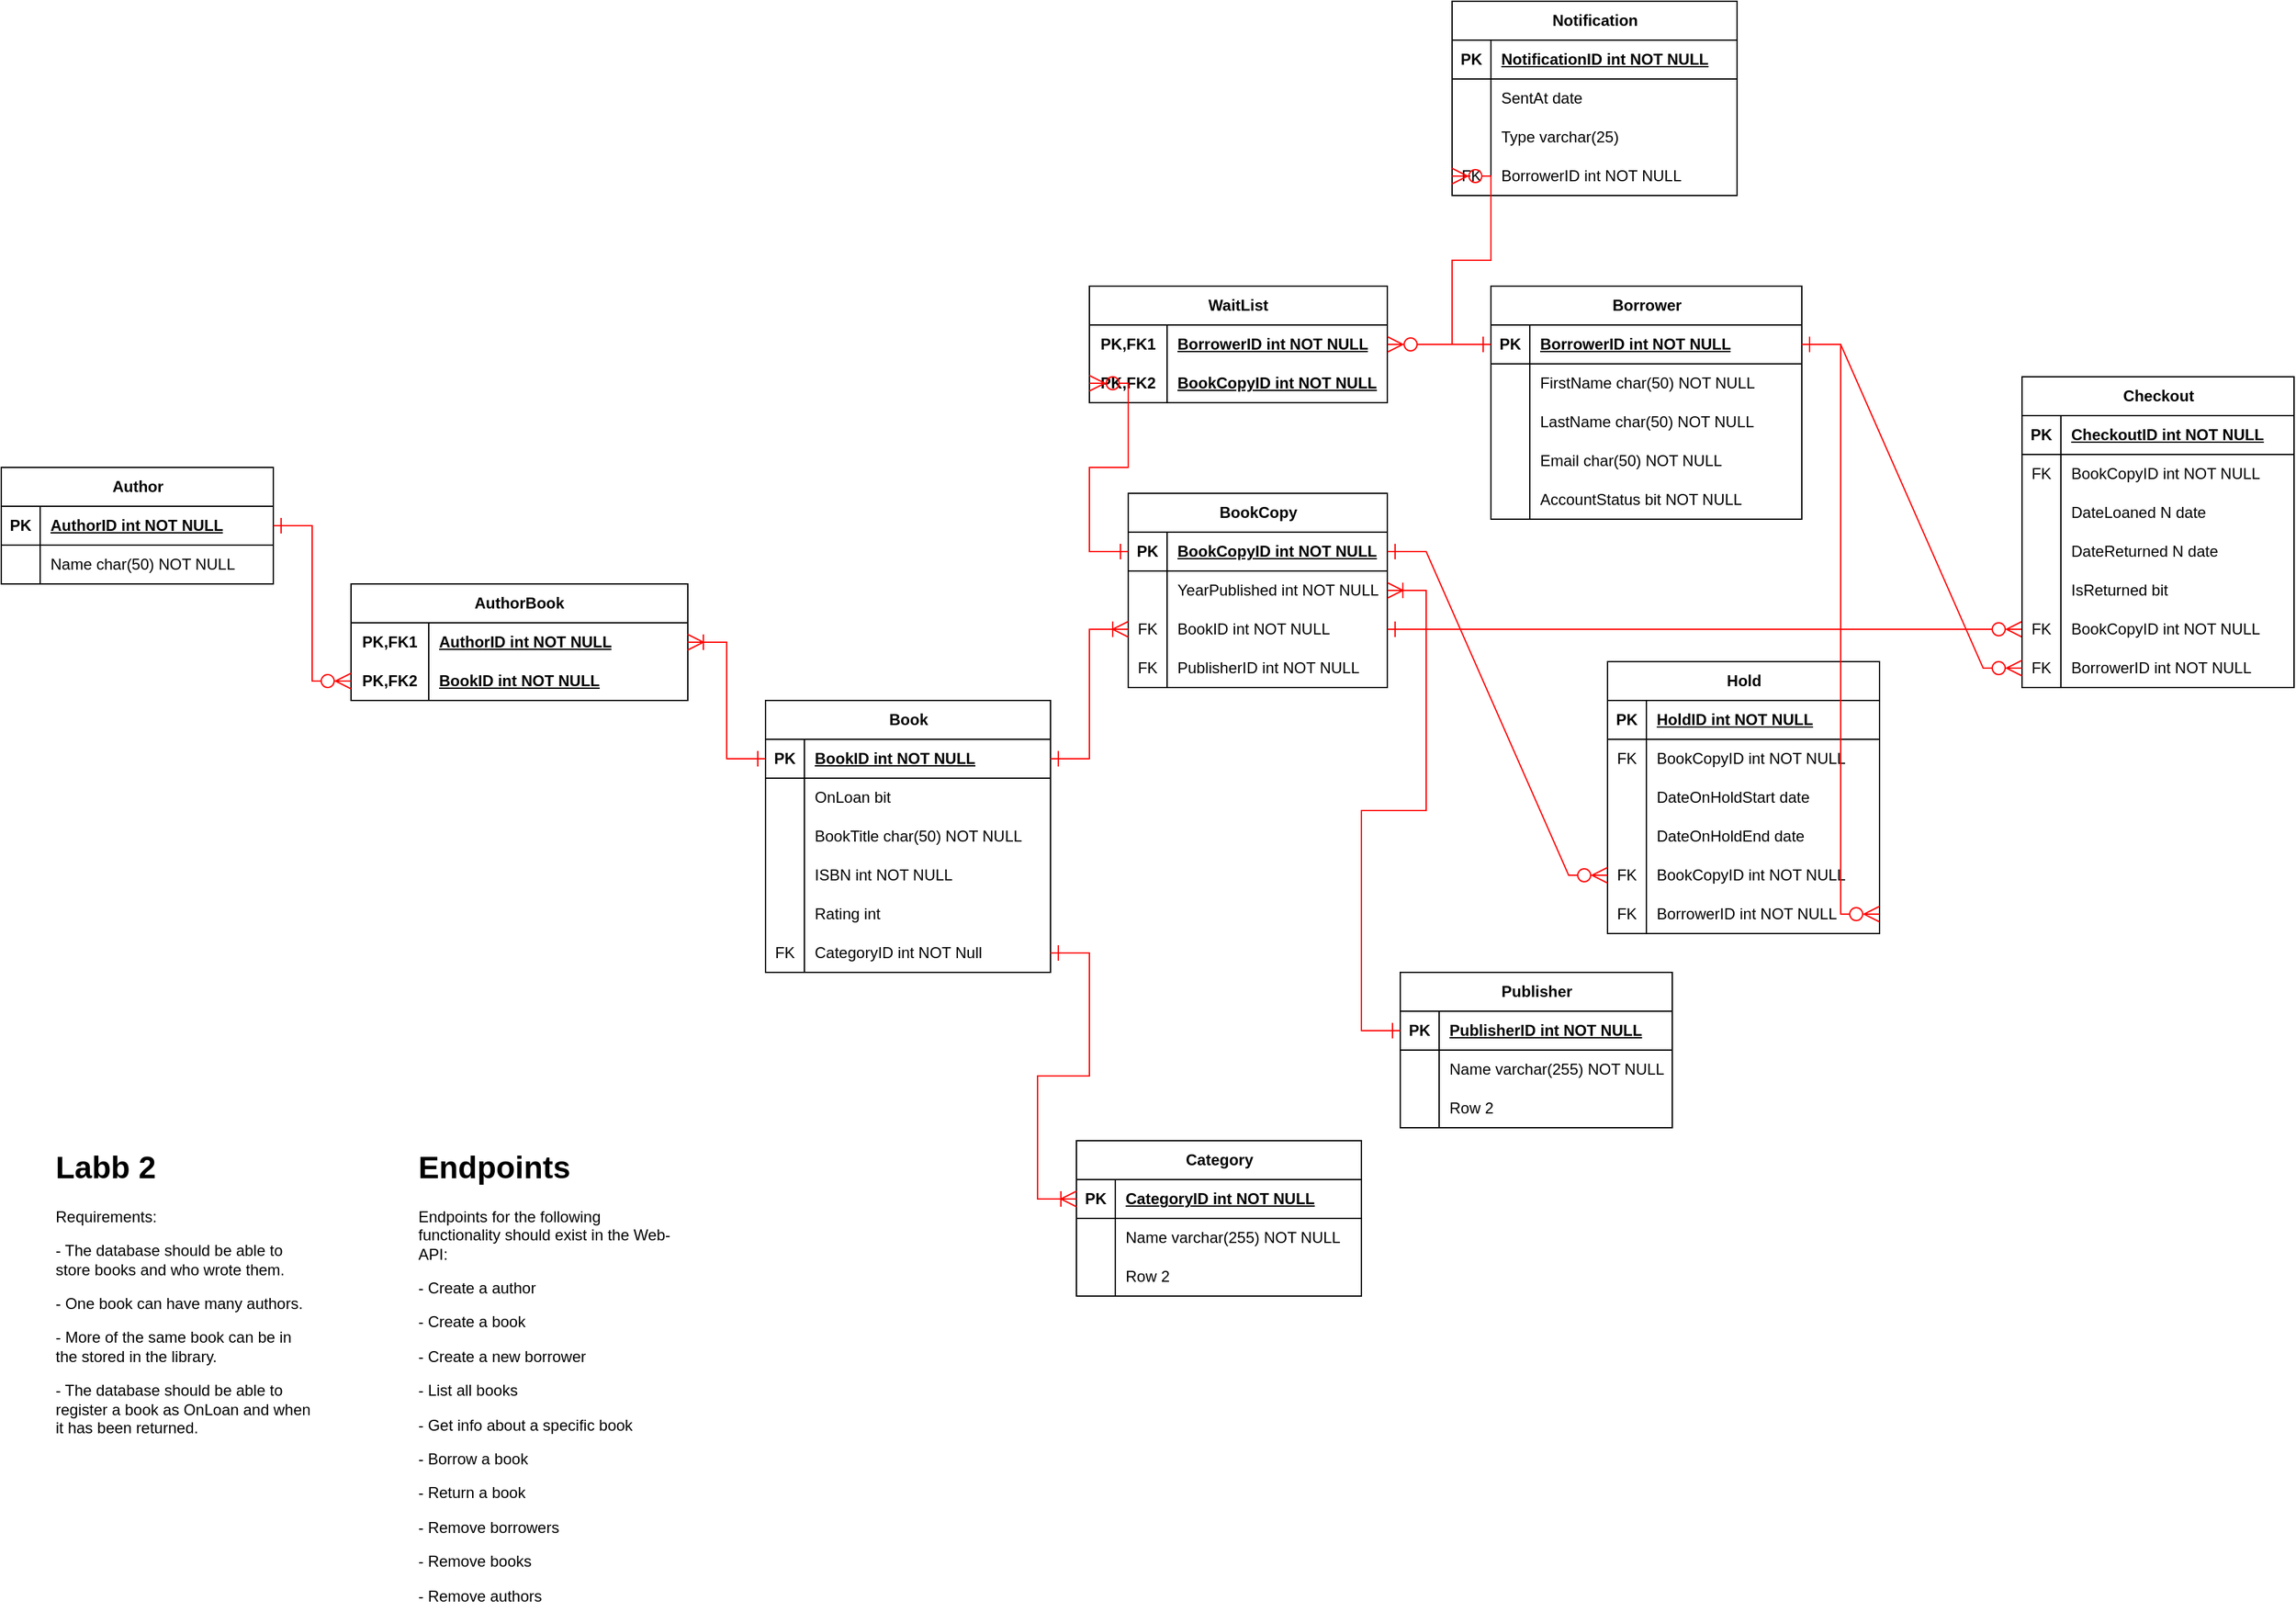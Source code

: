 <mxfile version="26.0.2">
  <diagram id="R2lEEEUBdFMjLlhIrx00" name="Page-1">
    <mxGraphModel dx="2959" dy="2716" grid="1" gridSize="10" guides="1" tooltips="1" connect="1" arrows="1" fold="1" page="1" pageScale="1" pageWidth="850" pageHeight="1100" math="0" shadow="0" extFonts="Permanent Marker^https://fonts.googleapis.com/css?family=Permanent+Marker">
      <root>
        <mxCell id="0" />
        <mxCell id="1" parent="0" />
        <mxCell id="a3VdDHbmyyAt1PwYeV_5-1" value="Author" style="shape=table;startSize=30;container=1;collapsible=1;childLayout=tableLayout;fixedRows=1;rowLines=0;fontStyle=1;align=center;resizeLast=1;html=1;" parent="1" vertex="1">
          <mxGeometry y="80" width="210" height="90" as="geometry" />
        </mxCell>
        <mxCell id="a3VdDHbmyyAt1PwYeV_5-2" value="" style="shape=tableRow;horizontal=0;startSize=0;swimlaneHead=0;swimlaneBody=0;fillColor=none;collapsible=0;dropTarget=0;points=[[0,0.5],[1,0.5]];portConstraint=eastwest;top=0;left=0;right=0;bottom=1;" parent="a3VdDHbmyyAt1PwYeV_5-1" vertex="1">
          <mxGeometry y="30" width="210" height="30" as="geometry" />
        </mxCell>
        <mxCell id="a3VdDHbmyyAt1PwYeV_5-3" value="PK" style="shape=partialRectangle;connectable=0;fillColor=none;top=0;left=0;bottom=0;right=0;fontStyle=1;overflow=hidden;whiteSpace=wrap;html=1;" parent="a3VdDHbmyyAt1PwYeV_5-2" vertex="1">
          <mxGeometry width="30" height="30" as="geometry">
            <mxRectangle width="30" height="30" as="alternateBounds" />
          </mxGeometry>
        </mxCell>
        <mxCell id="a3VdDHbmyyAt1PwYeV_5-4" value="AuthorID int NOT NULL" style="shape=partialRectangle;connectable=0;fillColor=none;top=0;left=0;bottom=0;right=0;align=left;spacingLeft=6;fontStyle=5;overflow=hidden;whiteSpace=wrap;html=1;" parent="a3VdDHbmyyAt1PwYeV_5-2" vertex="1">
          <mxGeometry x="30" width="180" height="30" as="geometry">
            <mxRectangle width="180" height="30" as="alternateBounds" />
          </mxGeometry>
        </mxCell>
        <mxCell id="a3VdDHbmyyAt1PwYeV_5-8" value="" style="shape=tableRow;horizontal=0;startSize=0;swimlaneHead=0;swimlaneBody=0;fillColor=none;collapsible=0;dropTarget=0;points=[[0,0.5],[1,0.5]];portConstraint=eastwest;top=0;left=0;right=0;bottom=0;" parent="a3VdDHbmyyAt1PwYeV_5-1" vertex="1">
          <mxGeometry y="60" width="210" height="30" as="geometry" />
        </mxCell>
        <mxCell id="a3VdDHbmyyAt1PwYeV_5-9" value="" style="shape=partialRectangle;connectable=0;fillColor=none;top=0;left=0;bottom=0;right=0;editable=1;overflow=hidden;whiteSpace=wrap;html=1;" parent="a3VdDHbmyyAt1PwYeV_5-8" vertex="1">
          <mxGeometry width="30" height="30" as="geometry">
            <mxRectangle width="30" height="30" as="alternateBounds" />
          </mxGeometry>
        </mxCell>
        <mxCell id="a3VdDHbmyyAt1PwYeV_5-10" value="Name char(50) NOT NULL" style="shape=partialRectangle;connectable=0;fillColor=none;top=0;left=0;bottom=0;right=0;align=left;spacingLeft=6;overflow=hidden;whiteSpace=wrap;html=1;" parent="a3VdDHbmyyAt1PwYeV_5-8" vertex="1">
          <mxGeometry x="30" width="180" height="30" as="geometry">
            <mxRectangle width="180" height="30" as="alternateBounds" />
          </mxGeometry>
        </mxCell>
        <mxCell id="a3VdDHbmyyAt1PwYeV_5-14" value="Book" style="shape=table;startSize=30;container=1;collapsible=1;childLayout=tableLayout;fixedRows=1;rowLines=0;fontStyle=1;align=center;resizeLast=1;html=1;" parent="1" vertex="1">
          <mxGeometry x="590" y="260" width="220" height="210" as="geometry" />
        </mxCell>
        <mxCell id="a3VdDHbmyyAt1PwYeV_5-15" value="" style="shape=tableRow;horizontal=0;startSize=0;swimlaneHead=0;swimlaneBody=0;fillColor=none;collapsible=0;dropTarget=0;points=[[0,0.5],[1,0.5]];portConstraint=eastwest;top=0;left=0;right=0;bottom=1;" parent="a3VdDHbmyyAt1PwYeV_5-14" vertex="1">
          <mxGeometry y="30" width="220" height="30" as="geometry" />
        </mxCell>
        <mxCell id="a3VdDHbmyyAt1PwYeV_5-16" value="PK" style="shape=partialRectangle;connectable=0;fillColor=none;top=0;left=0;bottom=0;right=0;fontStyle=1;overflow=hidden;whiteSpace=wrap;html=1;" parent="a3VdDHbmyyAt1PwYeV_5-15" vertex="1">
          <mxGeometry width="30" height="30" as="geometry">
            <mxRectangle width="30" height="30" as="alternateBounds" />
          </mxGeometry>
        </mxCell>
        <mxCell id="a3VdDHbmyyAt1PwYeV_5-17" value="BookID int NOT NULL" style="shape=partialRectangle;connectable=0;fillColor=none;top=0;left=0;bottom=0;right=0;align=left;spacingLeft=6;fontStyle=5;overflow=hidden;whiteSpace=wrap;html=1;" parent="a3VdDHbmyyAt1PwYeV_5-15" vertex="1">
          <mxGeometry x="30" width="190" height="30" as="geometry">
            <mxRectangle width="190" height="30" as="alternateBounds" />
          </mxGeometry>
        </mxCell>
        <mxCell id="bb9vj5sU0Ov09fdQi1Ce-7" value="" style="shape=tableRow;horizontal=0;startSize=0;swimlaneHead=0;swimlaneBody=0;fillColor=none;collapsible=0;dropTarget=0;points=[[0,0.5],[1,0.5]];portConstraint=eastwest;top=0;left=0;right=0;bottom=0;" vertex="1" parent="a3VdDHbmyyAt1PwYeV_5-14">
          <mxGeometry y="60" width="220" height="30" as="geometry" />
        </mxCell>
        <mxCell id="bb9vj5sU0Ov09fdQi1Ce-8" value="" style="shape=partialRectangle;connectable=0;fillColor=none;top=0;left=0;bottom=0;right=0;editable=1;overflow=hidden;whiteSpace=wrap;html=1;" vertex="1" parent="bb9vj5sU0Ov09fdQi1Ce-7">
          <mxGeometry width="30" height="30" as="geometry">
            <mxRectangle width="30" height="30" as="alternateBounds" />
          </mxGeometry>
        </mxCell>
        <mxCell id="bb9vj5sU0Ov09fdQi1Ce-9" value="OnLoan bit" style="shape=partialRectangle;connectable=0;fillColor=none;top=0;left=0;bottom=0;right=0;align=left;spacingLeft=6;overflow=hidden;whiteSpace=wrap;html=1;" vertex="1" parent="bb9vj5sU0Ov09fdQi1Ce-7">
          <mxGeometry x="30" width="190" height="30" as="geometry">
            <mxRectangle width="190" height="30" as="alternateBounds" />
          </mxGeometry>
        </mxCell>
        <mxCell id="a3VdDHbmyyAt1PwYeV_5-21" value="" style="shape=tableRow;horizontal=0;startSize=0;swimlaneHead=0;swimlaneBody=0;fillColor=none;collapsible=0;dropTarget=0;points=[[0,0.5],[1,0.5]];portConstraint=eastwest;top=0;left=0;right=0;bottom=0;" parent="a3VdDHbmyyAt1PwYeV_5-14" vertex="1">
          <mxGeometry y="90" width="220" height="30" as="geometry" />
        </mxCell>
        <mxCell id="a3VdDHbmyyAt1PwYeV_5-22" value="" style="shape=partialRectangle;connectable=0;fillColor=none;top=0;left=0;bottom=0;right=0;editable=1;overflow=hidden;whiteSpace=wrap;html=1;" parent="a3VdDHbmyyAt1PwYeV_5-21" vertex="1">
          <mxGeometry width="30" height="30" as="geometry">
            <mxRectangle width="30" height="30" as="alternateBounds" />
          </mxGeometry>
        </mxCell>
        <mxCell id="a3VdDHbmyyAt1PwYeV_5-23" value="BookTitle char(50) NOT NULL" style="shape=partialRectangle;connectable=0;fillColor=none;top=0;left=0;bottom=0;right=0;align=left;spacingLeft=6;overflow=hidden;whiteSpace=wrap;html=1;" parent="a3VdDHbmyyAt1PwYeV_5-21" vertex="1">
          <mxGeometry x="30" width="190" height="30" as="geometry">
            <mxRectangle width="190" height="30" as="alternateBounds" />
          </mxGeometry>
        </mxCell>
        <mxCell id="a3VdDHbmyyAt1PwYeV_5-24" value="" style="shape=tableRow;horizontal=0;startSize=0;swimlaneHead=0;swimlaneBody=0;fillColor=none;collapsible=0;dropTarget=0;points=[[0,0.5],[1,0.5]];portConstraint=eastwest;top=0;left=0;right=0;bottom=0;" parent="a3VdDHbmyyAt1PwYeV_5-14" vertex="1">
          <mxGeometry y="120" width="220" height="30" as="geometry" />
        </mxCell>
        <mxCell id="a3VdDHbmyyAt1PwYeV_5-25" value="" style="shape=partialRectangle;connectable=0;fillColor=none;top=0;left=0;bottom=0;right=0;editable=1;overflow=hidden;whiteSpace=wrap;html=1;" parent="a3VdDHbmyyAt1PwYeV_5-24" vertex="1">
          <mxGeometry width="30" height="30" as="geometry">
            <mxRectangle width="30" height="30" as="alternateBounds" />
          </mxGeometry>
        </mxCell>
        <mxCell id="a3VdDHbmyyAt1PwYeV_5-26" value="ISBN int NOT NULL" style="shape=partialRectangle;connectable=0;fillColor=none;top=0;left=0;bottom=0;right=0;align=left;spacingLeft=6;overflow=hidden;whiteSpace=wrap;html=1;" parent="a3VdDHbmyyAt1PwYeV_5-24" vertex="1">
          <mxGeometry x="30" width="190" height="30" as="geometry">
            <mxRectangle width="190" height="30" as="alternateBounds" />
          </mxGeometry>
        </mxCell>
        <mxCell id="a3VdDHbmyyAt1PwYeV_5-30" value="" style="shape=tableRow;horizontal=0;startSize=0;swimlaneHead=0;swimlaneBody=0;fillColor=none;collapsible=0;dropTarget=0;points=[[0,0.5],[1,0.5]];portConstraint=eastwest;top=0;left=0;right=0;bottom=0;" parent="a3VdDHbmyyAt1PwYeV_5-14" vertex="1">
          <mxGeometry y="150" width="220" height="30" as="geometry" />
        </mxCell>
        <mxCell id="a3VdDHbmyyAt1PwYeV_5-31" value="" style="shape=partialRectangle;connectable=0;fillColor=none;top=0;left=0;bottom=0;right=0;editable=1;overflow=hidden;whiteSpace=wrap;html=1;" parent="a3VdDHbmyyAt1PwYeV_5-30" vertex="1">
          <mxGeometry width="30" height="30" as="geometry">
            <mxRectangle width="30" height="30" as="alternateBounds" />
          </mxGeometry>
        </mxCell>
        <mxCell id="a3VdDHbmyyAt1PwYeV_5-32" value="Rating int&amp;nbsp;" style="shape=partialRectangle;connectable=0;fillColor=none;top=0;left=0;bottom=0;right=0;align=left;spacingLeft=6;overflow=hidden;whiteSpace=wrap;html=1;" parent="a3VdDHbmyyAt1PwYeV_5-30" vertex="1">
          <mxGeometry x="30" width="190" height="30" as="geometry">
            <mxRectangle width="190" height="30" as="alternateBounds" />
          </mxGeometry>
        </mxCell>
        <mxCell id="bb9vj5sU0Ov09fdQi1Ce-68" value="" style="shape=tableRow;horizontal=0;startSize=0;swimlaneHead=0;swimlaneBody=0;fillColor=none;collapsible=0;dropTarget=0;points=[[0,0.5],[1,0.5]];portConstraint=eastwest;top=0;left=0;right=0;bottom=0;" vertex="1" parent="a3VdDHbmyyAt1PwYeV_5-14">
          <mxGeometry y="180" width="220" height="30" as="geometry" />
        </mxCell>
        <mxCell id="bb9vj5sU0Ov09fdQi1Ce-69" value="&lt;span style=&quot;text-wrap-mode: nowrap;&quot;&gt;FK&lt;/span&gt;" style="shape=partialRectangle;connectable=0;fillColor=none;top=0;left=0;bottom=0;right=0;editable=1;overflow=hidden;whiteSpace=wrap;html=1;" vertex="1" parent="bb9vj5sU0Ov09fdQi1Ce-68">
          <mxGeometry width="30" height="30" as="geometry">
            <mxRectangle width="30" height="30" as="alternateBounds" />
          </mxGeometry>
        </mxCell>
        <mxCell id="bb9vj5sU0Ov09fdQi1Ce-70" value="CategoryID int NOT Null" style="shape=partialRectangle;connectable=0;fillColor=none;top=0;left=0;bottom=0;right=0;align=left;spacingLeft=6;overflow=hidden;whiteSpace=wrap;html=1;" vertex="1" parent="bb9vj5sU0Ov09fdQi1Ce-68">
          <mxGeometry x="30" width="190" height="30" as="geometry">
            <mxRectangle width="190" height="30" as="alternateBounds" />
          </mxGeometry>
        </mxCell>
        <mxCell id="a3VdDHbmyyAt1PwYeV_5-46" value="Borrower" style="shape=table;startSize=30;container=1;collapsible=1;childLayout=tableLayout;fixedRows=1;rowLines=0;fontStyle=1;align=center;resizeLast=1;html=1;" parent="1" vertex="1">
          <mxGeometry x="1150" y="-60" width="240" height="180" as="geometry" />
        </mxCell>
        <mxCell id="a3VdDHbmyyAt1PwYeV_5-47" value="" style="shape=tableRow;horizontal=0;startSize=0;swimlaneHead=0;swimlaneBody=0;fillColor=none;collapsible=0;dropTarget=0;points=[[0,0.5],[1,0.5]];portConstraint=eastwest;top=0;left=0;right=0;bottom=1;" parent="a3VdDHbmyyAt1PwYeV_5-46" vertex="1">
          <mxGeometry y="30" width="240" height="30" as="geometry" />
        </mxCell>
        <mxCell id="a3VdDHbmyyAt1PwYeV_5-48" value="PK" style="shape=partialRectangle;connectable=0;fillColor=none;top=0;left=0;bottom=0;right=0;fontStyle=1;overflow=hidden;whiteSpace=wrap;html=1;" parent="a3VdDHbmyyAt1PwYeV_5-47" vertex="1">
          <mxGeometry width="30" height="30" as="geometry">
            <mxRectangle width="30" height="30" as="alternateBounds" />
          </mxGeometry>
        </mxCell>
        <mxCell id="a3VdDHbmyyAt1PwYeV_5-49" value="BorrowerID int NOT NULL" style="shape=partialRectangle;connectable=0;fillColor=none;top=0;left=0;bottom=0;right=0;align=left;spacingLeft=6;fontStyle=5;overflow=hidden;whiteSpace=wrap;html=1;" parent="a3VdDHbmyyAt1PwYeV_5-47" vertex="1">
          <mxGeometry x="30" width="210" height="30" as="geometry">
            <mxRectangle width="210" height="30" as="alternateBounds" />
          </mxGeometry>
        </mxCell>
        <mxCell id="bb9vj5sU0Ov09fdQi1Ce-138" value="" style="shape=tableRow;horizontal=0;startSize=0;swimlaneHead=0;swimlaneBody=0;fillColor=none;collapsible=0;dropTarget=0;points=[[0,0.5],[1,0.5]];portConstraint=eastwest;top=0;left=0;right=0;bottom=0;" vertex="1" parent="a3VdDHbmyyAt1PwYeV_5-46">
          <mxGeometry y="60" width="240" height="30" as="geometry" />
        </mxCell>
        <mxCell id="bb9vj5sU0Ov09fdQi1Ce-139" value="" style="shape=partialRectangle;connectable=0;fillColor=none;top=0;left=0;bottom=0;right=0;editable=1;overflow=hidden;whiteSpace=wrap;html=1;" vertex="1" parent="bb9vj5sU0Ov09fdQi1Ce-138">
          <mxGeometry width="30" height="30" as="geometry">
            <mxRectangle width="30" height="30" as="alternateBounds" />
          </mxGeometry>
        </mxCell>
        <mxCell id="bb9vj5sU0Ov09fdQi1Ce-140" value="FirstName char(50) NOT NULL" style="shape=partialRectangle;connectable=0;fillColor=none;top=0;left=0;bottom=0;right=0;align=left;spacingLeft=6;overflow=hidden;whiteSpace=wrap;html=1;" vertex="1" parent="bb9vj5sU0Ov09fdQi1Ce-138">
          <mxGeometry x="30" width="210" height="30" as="geometry">
            <mxRectangle width="210" height="30" as="alternateBounds" />
          </mxGeometry>
        </mxCell>
        <mxCell id="a3VdDHbmyyAt1PwYeV_5-53" value="" style="shape=tableRow;horizontal=0;startSize=0;swimlaneHead=0;swimlaneBody=0;fillColor=none;collapsible=0;dropTarget=0;points=[[0,0.5],[1,0.5]];portConstraint=eastwest;top=0;left=0;right=0;bottom=0;" parent="a3VdDHbmyyAt1PwYeV_5-46" vertex="1">
          <mxGeometry y="90" width="240" height="30" as="geometry" />
        </mxCell>
        <mxCell id="a3VdDHbmyyAt1PwYeV_5-54" value="" style="shape=partialRectangle;connectable=0;fillColor=none;top=0;left=0;bottom=0;right=0;editable=1;overflow=hidden;whiteSpace=wrap;html=1;" parent="a3VdDHbmyyAt1PwYeV_5-53" vertex="1">
          <mxGeometry width="30" height="30" as="geometry">
            <mxRectangle width="30" height="30" as="alternateBounds" />
          </mxGeometry>
        </mxCell>
        <mxCell id="a3VdDHbmyyAt1PwYeV_5-55" value="LastName char(50) NOT NULL" style="shape=partialRectangle;connectable=0;fillColor=none;top=0;left=0;bottom=0;right=0;align=left;spacingLeft=6;overflow=hidden;whiteSpace=wrap;html=1;" parent="a3VdDHbmyyAt1PwYeV_5-53" vertex="1">
          <mxGeometry x="30" width="210" height="30" as="geometry">
            <mxRectangle width="210" height="30" as="alternateBounds" />
          </mxGeometry>
        </mxCell>
        <mxCell id="bb9vj5sU0Ov09fdQi1Ce-116" value="" style="shape=tableRow;horizontal=0;startSize=0;swimlaneHead=0;swimlaneBody=0;fillColor=none;collapsible=0;dropTarget=0;points=[[0,0.5],[1,0.5]];portConstraint=eastwest;top=0;left=0;right=0;bottom=0;" vertex="1" parent="a3VdDHbmyyAt1PwYeV_5-46">
          <mxGeometry y="120" width="240" height="30" as="geometry" />
        </mxCell>
        <mxCell id="bb9vj5sU0Ov09fdQi1Ce-117" value="" style="shape=partialRectangle;connectable=0;fillColor=none;top=0;left=0;bottom=0;right=0;editable=1;overflow=hidden;whiteSpace=wrap;html=1;" vertex="1" parent="bb9vj5sU0Ov09fdQi1Ce-116">
          <mxGeometry width="30" height="30" as="geometry">
            <mxRectangle width="30" height="30" as="alternateBounds" />
          </mxGeometry>
        </mxCell>
        <mxCell id="bb9vj5sU0Ov09fdQi1Ce-118" value="Email char(50) NOT NULL" style="shape=partialRectangle;connectable=0;fillColor=none;top=0;left=0;bottom=0;right=0;align=left;spacingLeft=6;overflow=hidden;whiteSpace=wrap;html=1;" vertex="1" parent="bb9vj5sU0Ov09fdQi1Ce-116">
          <mxGeometry x="30" width="210" height="30" as="geometry">
            <mxRectangle width="210" height="30" as="alternateBounds" />
          </mxGeometry>
        </mxCell>
        <mxCell id="bb9vj5sU0Ov09fdQi1Ce-119" value="" style="shape=tableRow;horizontal=0;startSize=0;swimlaneHead=0;swimlaneBody=0;fillColor=none;collapsible=0;dropTarget=0;points=[[0,0.5],[1,0.5]];portConstraint=eastwest;top=0;left=0;right=0;bottom=0;" vertex="1" parent="a3VdDHbmyyAt1PwYeV_5-46">
          <mxGeometry y="150" width="240" height="30" as="geometry" />
        </mxCell>
        <mxCell id="bb9vj5sU0Ov09fdQi1Ce-120" value="" style="shape=partialRectangle;connectable=0;fillColor=none;top=0;left=0;bottom=0;right=0;editable=1;overflow=hidden;whiteSpace=wrap;html=1;" vertex="1" parent="bb9vj5sU0Ov09fdQi1Ce-119">
          <mxGeometry width="30" height="30" as="geometry">
            <mxRectangle width="30" height="30" as="alternateBounds" />
          </mxGeometry>
        </mxCell>
        <mxCell id="bb9vj5sU0Ov09fdQi1Ce-121" value="AccountStatus bit NOT NULL" style="shape=partialRectangle;connectable=0;fillColor=none;top=0;left=0;bottom=0;right=0;align=left;spacingLeft=6;overflow=hidden;whiteSpace=wrap;html=1;" vertex="1" parent="bb9vj5sU0Ov09fdQi1Ce-119">
          <mxGeometry x="30" width="210" height="30" as="geometry">
            <mxRectangle width="210" height="30" as="alternateBounds" />
          </mxGeometry>
        </mxCell>
        <mxCell id="a3VdDHbmyyAt1PwYeV_5-62" value="&lt;h1 style=&quot;margin-top: 0px;&quot;&gt;Labb 2&lt;/h1&gt;&lt;p&gt;Requirements:&lt;/p&gt;&lt;p&gt;- The database should be able to store books and who wrote them.&lt;/p&gt;&lt;p&gt;- One book can have many authors.&lt;/p&gt;&lt;p&gt;- More of the same book can be in the stored in the library.&lt;/p&gt;&lt;p&gt;- The database should be able to register a book as OnLoan and when it has been returned.&lt;/p&gt;" style="text;html=1;whiteSpace=wrap;overflow=hidden;rounded=0;" parent="1" vertex="1">
          <mxGeometry x="40" y="600" width="200" height="250" as="geometry" />
        </mxCell>
        <mxCell id="a3VdDHbmyyAt1PwYeV_5-63" value="&lt;h1 style=&quot;margin-top: 0px;&quot;&gt;Endpoints&lt;/h1&gt;&lt;p&gt;Endpoints for the following functionality should exist in the Web-API:&lt;/p&gt;&lt;p&gt;- Create a author&lt;/p&gt;&lt;p&gt;- Create a book&lt;/p&gt;&lt;p&gt;- Create a new borrower&lt;/p&gt;&lt;p&gt;- List all books&lt;/p&gt;&lt;p&gt;- Get info about a specific book&lt;/p&gt;&lt;p&gt;- Borrow a book&lt;/p&gt;&lt;p&gt;- Return a book&lt;/p&gt;&lt;p&gt;- Remove borrowers&lt;/p&gt;&lt;p&gt;- Remove books&lt;/p&gt;&lt;p&gt;- Remove authors&lt;/p&gt;" style="text;html=1;whiteSpace=wrap;overflow=hidden;rounded=0;" parent="1" vertex="1">
          <mxGeometry x="320" y="600" width="200" height="360" as="geometry" />
        </mxCell>
        <mxCell id="bb9vj5sU0Ov09fdQi1Ce-27" value="AuthorBook" style="shape=table;startSize=30;container=1;collapsible=1;childLayout=tableLayout;fixedRows=1;rowLines=0;fontStyle=1;align=center;resizeLast=1;html=1;whiteSpace=wrap;" vertex="1" parent="1">
          <mxGeometry x="270" y="170" width="260" height="90" as="geometry" />
        </mxCell>
        <mxCell id="bb9vj5sU0Ov09fdQi1Ce-28" value="" style="shape=tableRow;horizontal=0;startSize=0;swimlaneHead=0;swimlaneBody=0;fillColor=none;collapsible=0;dropTarget=0;points=[[0,0.5],[1,0.5]];portConstraint=eastwest;top=0;left=0;right=0;bottom=0;html=1;" vertex="1" parent="bb9vj5sU0Ov09fdQi1Ce-27">
          <mxGeometry y="30" width="260" height="30" as="geometry" />
        </mxCell>
        <mxCell id="bb9vj5sU0Ov09fdQi1Ce-29" value="PK,FK1" style="shape=partialRectangle;connectable=0;fillColor=none;top=0;left=0;bottom=0;right=0;fontStyle=1;overflow=hidden;html=1;whiteSpace=wrap;" vertex="1" parent="bb9vj5sU0Ov09fdQi1Ce-28">
          <mxGeometry width="60" height="30" as="geometry">
            <mxRectangle width="60" height="30" as="alternateBounds" />
          </mxGeometry>
        </mxCell>
        <mxCell id="bb9vj5sU0Ov09fdQi1Ce-30" value="AuthorID int NOT NULL" style="shape=partialRectangle;connectable=0;fillColor=none;top=0;left=0;bottom=0;right=0;align=left;spacingLeft=6;fontStyle=5;overflow=hidden;html=1;whiteSpace=wrap;" vertex="1" parent="bb9vj5sU0Ov09fdQi1Ce-28">
          <mxGeometry x="60" width="200" height="30" as="geometry">
            <mxRectangle width="200" height="30" as="alternateBounds" />
          </mxGeometry>
        </mxCell>
        <mxCell id="bb9vj5sU0Ov09fdQi1Ce-31" value="" style="shape=tableRow;horizontal=0;startSize=0;swimlaneHead=0;swimlaneBody=0;fillColor=none;collapsible=0;dropTarget=0;points=[[0,0.5],[1,0.5]];portConstraint=eastwest;top=0;left=0;right=0;bottom=1;html=1;" vertex="1" parent="bb9vj5sU0Ov09fdQi1Ce-27">
          <mxGeometry y="60" width="260" height="30" as="geometry" />
        </mxCell>
        <mxCell id="bb9vj5sU0Ov09fdQi1Ce-32" value="PK,FK2" style="shape=partialRectangle;connectable=0;fillColor=none;top=0;left=0;bottom=0;right=0;fontStyle=1;overflow=hidden;html=1;whiteSpace=wrap;" vertex="1" parent="bb9vj5sU0Ov09fdQi1Ce-31">
          <mxGeometry width="60" height="30" as="geometry">
            <mxRectangle width="60" height="30" as="alternateBounds" />
          </mxGeometry>
        </mxCell>
        <mxCell id="bb9vj5sU0Ov09fdQi1Ce-33" value="BookID int NOT NULL" style="shape=partialRectangle;connectable=0;fillColor=none;top=0;left=0;bottom=0;right=0;align=left;spacingLeft=6;fontStyle=5;overflow=hidden;html=1;whiteSpace=wrap;" vertex="1" parent="bb9vj5sU0Ov09fdQi1Ce-31">
          <mxGeometry x="60" width="200" height="30" as="geometry">
            <mxRectangle width="200" height="30" as="alternateBounds" />
          </mxGeometry>
        </mxCell>
        <mxCell id="bb9vj5sU0Ov09fdQi1Ce-40" value="" style="edgeStyle=entityRelationEdgeStyle;fontSize=12;html=1;endArrow=ERoneToMany;rounded=0;entryX=1;entryY=0.5;entryDx=0;entryDy=0;exitX=0;exitY=0.5;exitDx=0;exitDy=0;startArrow=ERone;startFill=0;endSize=10;startSize=10;strokeColor=light-dark(#ff0000, #ededed);" edge="1" parent="1" source="a3VdDHbmyyAt1PwYeV_5-15" target="bb9vj5sU0Ov09fdQi1Ce-28">
          <mxGeometry width="100" height="100" relative="1" as="geometry">
            <mxPoint x="740" y="240" as="sourcePoint" />
            <mxPoint x="680" y="60" as="targetPoint" />
          </mxGeometry>
        </mxCell>
        <mxCell id="bb9vj5sU0Ov09fdQi1Ce-53" value="" style="edgeStyle=entityRelationEdgeStyle;fontSize=12;html=1;endArrow=ERone;rounded=0;entryX=1;entryY=0.5;entryDx=0;entryDy=0;exitX=0;exitY=0.5;exitDx=0;exitDy=0;startArrow=ERzeroToMany;startFill=0;endFill=0;endSize=10;startSize=10;strokeColor=light-dark(#ff0000, #ededed);" edge="1" parent="1" source="bb9vj5sU0Ov09fdQi1Ce-31" target="a3VdDHbmyyAt1PwYeV_5-2">
          <mxGeometry width="100" height="100" relative="1" as="geometry">
            <mxPoint x="280" y="210" as="sourcePoint" />
            <mxPoint x="220" as="targetPoint" />
          </mxGeometry>
        </mxCell>
        <mxCell id="bb9vj5sU0Ov09fdQi1Ce-54" value="Category" style="shape=table;startSize=30;container=1;collapsible=1;childLayout=tableLayout;fixedRows=1;rowLines=0;fontStyle=1;align=center;resizeLast=1;html=1;" vertex="1" parent="1">
          <mxGeometry x="830" y="600" width="220" height="120" as="geometry" />
        </mxCell>
        <mxCell id="bb9vj5sU0Ov09fdQi1Ce-55" value="" style="shape=tableRow;horizontal=0;startSize=0;swimlaneHead=0;swimlaneBody=0;fillColor=none;collapsible=0;dropTarget=0;points=[[0,0.5],[1,0.5]];portConstraint=eastwest;top=0;left=0;right=0;bottom=1;" vertex="1" parent="bb9vj5sU0Ov09fdQi1Ce-54">
          <mxGeometry y="30" width="220" height="30" as="geometry" />
        </mxCell>
        <mxCell id="bb9vj5sU0Ov09fdQi1Ce-56" value="PK" style="shape=partialRectangle;connectable=0;fillColor=none;top=0;left=0;bottom=0;right=0;fontStyle=1;overflow=hidden;whiteSpace=wrap;html=1;" vertex="1" parent="bb9vj5sU0Ov09fdQi1Ce-55">
          <mxGeometry width="30" height="30" as="geometry">
            <mxRectangle width="30" height="30" as="alternateBounds" />
          </mxGeometry>
        </mxCell>
        <mxCell id="bb9vj5sU0Ov09fdQi1Ce-57" value="CategoryID int NOT NULL" style="shape=partialRectangle;connectable=0;fillColor=none;top=0;left=0;bottom=0;right=0;align=left;spacingLeft=6;fontStyle=5;overflow=hidden;whiteSpace=wrap;html=1;" vertex="1" parent="bb9vj5sU0Ov09fdQi1Ce-55">
          <mxGeometry x="30" width="190" height="30" as="geometry">
            <mxRectangle width="190" height="30" as="alternateBounds" />
          </mxGeometry>
        </mxCell>
        <mxCell id="bb9vj5sU0Ov09fdQi1Ce-58" value="" style="shape=tableRow;horizontal=0;startSize=0;swimlaneHead=0;swimlaneBody=0;fillColor=none;collapsible=0;dropTarget=0;points=[[0,0.5],[1,0.5]];portConstraint=eastwest;top=0;left=0;right=0;bottom=0;" vertex="1" parent="bb9vj5sU0Ov09fdQi1Ce-54">
          <mxGeometry y="60" width="220" height="30" as="geometry" />
        </mxCell>
        <mxCell id="bb9vj5sU0Ov09fdQi1Ce-59" value="" style="shape=partialRectangle;connectable=0;fillColor=none;top=0;left=0;bottom=0;right=0;editable=1;overflow=hidden;whiteSpace=wrap;html=1;" vertex="1" parent="bb9vj5sU0Ov09fdQi1Ce-58">
          <mxGeometry width="30" height="30" as="geometry">
            <mxRectangle width="30" height="30" as="alternateBounds" />
          </mxGeometry>
        </mxCell>
        <mxCell id="bb9vj5sU0Ov09fdQi1Ce-60" value="Name varchar(255) NOT NULL" style="shape=partialRectangle;connectable=0;fillColor=none;top=0;left=0;bottom=0;right=0;align=left;spacingLeft=6;overflow=hidden;whiteSpace=wrap;html=1;" vertex="1" parent="bb9vj5sU0Ov09fdQi1Ce-58">
          <mxGeometry x="30" width="190" height="30" as="geometry">
            <mxRectangle width="190" height="30" as="alternateBounds" />
          </mxGeometry>
        </mxCell>
        <mxCell id="bb9vj5sU0Ov09fdQi1Ce-61" value="" style="shape=tableRow;horizontal=0;startSize=0;swimlaneHead=0;swimlaneBody=0;fillColor=none;collapsible=0;dropTarget=0;points=[[0,0.5],[1,0.5]];portConstraint=eastwest;top=0;left=0;right=0;bottom=0;" vertex="1" parent="bb9vj5sU0Ov09fdQi1Ce-54">
          <mxGeometry y="90" width="220" height="30" as="geometry" />
        </mxCell>
        <mxCell id="bb9vj5sU0Ov09fdQi1Ce-62" value="" style="shape=partialRectangle;connectable=0;fillColor=none;top=0;left=0;bottom=0;right=0;editable=1;overflow=hidden;whiteSpace=wrap;html=1;" vertex="1" parent="bb9vj5sU0Ov09fdQi1Ce-61">
          <mxGeometry width="30" height="30" as="geometry">
            <mxRectangle width="30" height="30" as="alternateBounds" />
          </mxGeometry>
        </mxCell>
        <mxCell id="bb9vj5sU0Ov09fdQi1Ce-63" value="Row 2" style="shape=partialRectangle;connectable=0;fillColor=none;top=0;left=0;bottom=0;right=0;align=left;spacingLeft=6;overflow=hidden;whiteSpace=wrap;html=1;" vertex="1" parent="bb9vj5sU0Ov09fdQi1Ce-61">
          <mxGeometry x="30" width="190" height="30" as="geometry">
            <mxRectangle width="190" height="30" as="alternateBounds" />
          </mxGeometry>
        </mxCell>
        <mxCell id="bb9vj5sU0Ov09fdQi1Ce-67" value="" style="edgeStyle=entityRelationEdgeStyle;fontSize=12;html=1;endArrow=ERone;rounded=0;exitX=0;exitY=0.5;exitDx=0;exitDy=0;startArrow=ERoneToMany;startFill=0;endFill=0;entryX=1;entryY=0.5;entryDx=0;entryDy=0;endSize=10;startSize=10;strokeColor=light-dark(#ff0000, #ededed);" edge="1" parent="1" source="bb9vj5sU0Ov09fdQi1Ce-55" target="bb9vj5sU0Ov09fdQi1Ce-68">
          <mxGeometry width="100" height="100" relative="1" as="geometry">
            <mxPoint x="900" y="200" as="sourcePoint" />
            <mxPoint x="810" y="220" as="targetPoint" />
          </mxGeometry>
        </mxCell>
        <mxCell id="bb9vj5sU0Ov09fdQi1Ce-84" value="BookCopy" style="shape=table;startSize=30;container=1;collapsible=1;childLayout=tableLayout;fixedRows=1;rowLines=0;fontStyle=1;align=center;resizeLast=1;html=1;" vertex="1" parent="1">
          <mxGeometry x="870" y="100" width="200" height="150" as="geometry" />
        </mxCell>
        <mxCell id="bb9vj5sU0Ov09fdQi1Ce-85" value="" style="shape=tableRow;horizontal=0;startSize=0;swimlaneHead=0;swimlaneBody=0;fillColor=none;collapsible=0;dropTarget=0;points=[[0,0.5],[1,0.5]];portConstraint=eastwest;top=0;left=0;right=0;bottom=1;" vertex="1" parent="bb9vj5sU0Ov09fdQi1Ce-84">
          <mxGeometry y="30" width="200" height="30" as="geometry" />
        </mxCell>
        <mxCell id="bb9vj5sU0Ov09fdQi1Ce-86" value="PK" style="shape=partialRectangle;connectable=0;fillColor=none;top=0;left=0;bottom=0;right=0;fontStyle=1;overflow=hidden;whiteSpace=wrap;html=1;" vertex="1" parent="bb9vj5sU0Ov09fdQi1Ce-85">
          <mxGeometry width="30" height="30" as="geometry">
            <mxRectangle width="30" height="30" as="alternateBounds" />
          </mxGeometry>
        </mxCell>
        <mxCell id="bb9vj5sU0Ov09fdQi1Ce-87" value="BookCopyID int NOT NULL" style="shape=partialRectangle;connectable=0;fillColor=none;top=0;left=0;bottom=0;right=0;align=left;spacingLeft=6;fontStyle=5;overflow=hidden;whiteSpace=wrap;html=1;" vertex="1" parent="bb9vj5sU0Ov09fdQi1Ce-85">
          <mxGeometry x="30" width="170" height="30" as="geometry">
            <mxRectangle width="170" height="30" as="alternateBounds" />
          </mxGeometry>
        </mxCell>
        <mxCell id="bb9vj5sU0Ov09fdQi1Ce-88" value="" style="shape=tableRow;horizontal=0;startSize=0;swimlaneHead=0;swimlaneBody=0;fillColor=none;collapsible=0;dropTarget=0;points=[[0,0.5],[1,0.5]];portConstraint=eastwest;top=0;left=0;right=0;bottom=0;" vertex="1" parent="bb9vj5sU0Ov09fdQi1Ce-84">
          <mxGeometry y="60" width="200" height="30" as="geometry" />
        </mxCell>
        <mxCell id="bb9vj5sU0Ov09fdQi1Ce-89" value="" style="shape=partialRectangle;connectable=0;fillColor=none;top=0;left=0;bottom=0;right=0;editable=1;overflow=hidden;whiteSpace=wrap;html=1;" vertex="1" parent="bb9vj5sU0Ov09fdQi1Ce-88">
          <mxGeometry width="30" height="30" as="geometry">
            <mxRectangle width="30" height="30" as="alternateBounds" />
          </mxGeometry>
        </mxCell>
        <mxCell id="bb9vj5sU0Ov09fdQi1Ce-90" value="YearPublished int NOT NULL" style="shape=partialRectangle;connectable=0;fillColor=none;top=0;left=0;bottom=0;right=0;align=left;spacingLeft=6;overflow=hidden;whiteSpace=wrap;html=1;" vertex="1" parent="bb9vj5sU0Ov09fdQi1Ce-88">
          <mxGeometry x="30" width="170" height="30" as="geometry">
            <mxRectangle width="170" height="30" as="alternateBounds" />
          </mxGeometry>
        </mxCell>
        <mxCell id="bb9vj5sU0Ov09fdQi1Ce-91" value="" style="shape=tableRow;horizontal=0;startSize=0;swimlaneHead=0;swimlaneBody=0;fillColor=none;collapsible=0;dropTarget=0;points=[[0,0.5],[1,0.5]];portConstraint=eastwest;top=0;left=0;right=0;bottom=0;" vertex="1" parent="bb9vj5sU0Ov09fdQi1Ce-84">
          <mxGeometry y="90" width="200" height="30" as="geometry" />
        </mxCell>
        <mxCell id="bb9vj5sU0Ov09fdQi1Ce-92" value="&lt;span style=&quot;text-wrap-mode: nowrap;&quot;&gt;FK&lt;/span&gt;" style="shape=partialRectangle;connectable=0;fillColor=none;top=0;left=0;bottom=0;right=0;editable=1;overflow=hidden;whiteSpace=wrap;html=1;" vertex="1" parent="bb9vj5sU0Ov09fdQi1Ce-91">
          <mxGeometry width="30" height="30" as="geometry">
            <mxRectangle width="30" height="30" as="alternateBounds" />
          </mxGeometry>
        </mxCell>
        <mxCell id="bb9vj5sU0Ov09fdQi1Ce-93" value="BookID int NOT NULL" style="shape=partialRectangle;connectable=0;fillColor=none;top=0;left=0;bottom=0;right=0;align=left;spacingLeft=6;overflow=hidden;whiteSpace=wrap;html=1;" vertex="1" parent="bb9vj5sU0Ov09fdQi1Ce-91">
          <mxGeometry x="30" width="170" height="30" as="geometry">
            <mxRectangle width="170" height="30" as="alternateBounds" />
          </mxGeometry>
        </mxCell>
        <mxCell id="bb9vj5sU0Ov09fdQi1Ce-94" value="" style="shape=tableRow;horizontal=0;startSize=0;swimlaneHead=0;swimlaneBody=0;fillColor=none;collapsible=0;dropTarget=0;points=[[0,0.5],[1,0.5]];portConstraint=eastwest;top=0;left=0;right=0;bottom=0;" vertex="1" parent="bb9vj5sU0Ov09fdQi1Ce-84">
          <mxGeometry y="120" width="200" height="30" as="geometry" />
        </mxCell>
        <mxCell id="bb9vj5sU0Ov09fdQi1Ce-95" value="&lt;span style=&quot;text-wrap-mode: nowrap;&quot;&gt;FK&lt;/span&gt;" style="shape=partialRectangle;connectable=0;fillColor=none;top=0;left=0;bottom=0;right=0;editable=1;overflow=hidden;whiteSpace=wrap;html=1;" vertex="1" parent="bb9vj5sU0Ov09fdQi1Ce-94">
          <mxGeometry width="30" height="30" as="geometry">
            <mxRectangle width="30" height="30" as="alternateBounds" />
          </mxGeometry>
        </mxCell>
        <mxCell id="bb9vj5sU0Ov09fdQi1Ce-96" value="PublisherID int NOT NULL" style="shape=partialRectangle;connectable=0;fillColor=none;top=0;left=0;bottom=0;right=0;align=left;spacingLeft=6;overflow=hidden;whiteSpace=wrap;html=1;" vertex="1" parent="bb9vj5sU0Ov09fdQi1Ce-94">
          <mxGeometry x="30" width="170" height="30" as="geometry">
            <mxRectangle width="170" height="30" as="alternateBounds" />
          </mxGeometry>
        </mxCell>
        <mxCell id="bb9vj5sU0Ov09fdQi1Ce-97" value="" style="edgeStyle=entityRelationEdgeStyle;fontSize=12;html=1;endArrow=ERone;rounded=0;exitX=0;exitY=0.5;exitDx=0;exitDy=0;startArrow=ERoneToMany;startFill=0;endFill=0;entryX=1;entryY=0.5;entryDx=0;entryDy=0;endSize=10;startSize=10;strokeColor=light-dark(#ff0000, #ededed);" edge="1" parent="1" source="bb9vj5sU0Ov09fdQi1Ce-91" target="a3VdDHbmyyAt1PwYeV_5-15">
          <mxGeometry width="100" height="100" relative="1" as="geometry">
            <mxPoint x="980" y="80" as="sourcePoint" />
            <mxPoint x="820" y="80" as="targetPoint" />
          </mxGeometry>
        </mxCell>
        <mxCell id="bb9vj5sU0Ov09fdQi1Ce-102" value="Publisher" style="shape=table;startSize=30;container=1;collapsible=1;childLayout=tableLayout;fixedRows=1;rowLines=0;fontStyle=1;align=center;resizeLast=1;html=1;" vertex="1" parent="1">
          <mxGeometry x="1080" y="470" width="210" height="120" as="geometry" />
        </mxCell>
        <mxCell id="bb9vj5sU0Ov09fdQi1Ce-103" value="" style="shape=tableRow;horizontal=0;startSize=0;swimlaneHead=0;swimlaneBody=0;fillColor=none;collapsible=0;dropTarget=0;points=[[0,0.5],[1,0.5]];portConstraint=eastwest;top=0;left=0;right=0;bottom=1;" vertex="1" parent="bb9vj5sU0Ov09fdQi1Ce-102">
          <mxGeometry y="30" width="210" height="30" as="geometry" />
        </mxCell>
        <mxCell id="bb9vj5sU0Ov09fdQi1Ce-104" value="PK" style="shape=partialRectangle;connectable=0;fillColor=none;top=0;left=0;bottom=0;right=0;fontStyle=1;overflow=hidden;whiteSpace=wrap;html=1;" vertex="1" parent="bb9vj5sU0Ov09fdQi1Ce-103">
          <mxGeometry width="30" height="30" as="geometry">
            <mxRectangle width="30" height="30" as="alternateBounds" />
          </mxGeometry>
        </mxCell>
        <mxCell id="bb9vj5sU0Ov09fdQi1Ce-105" value="PublisherID int NOT NULL" style="shape=partialRectangle;connectable=0;fillColor=none;top=0;left=0;bottom=0;right=0;align=left;spacingLeft=6;fontStyle=5;overflow=hidden;whiteSpace=wrap;html=1;" vertex="1" parent="bb9vj5sU0Ov09fdQi1Ce-103">
          <mxGeometry x="30" width="180" height="30" as="geometry">
            <mxRectangle width="180" height="30" as="alternateBounds" />
          </mxGeometry>
        </mxCell>
        <mxCell id="bb9vj5sU0Ov09fdQi1Ce-106" value="" style="shape=tableRow;horizontal=0;startSize=0;swimlaneHead=0;swimlaneBody=0;fillColor=none;collapsible=0;dropTarget=0;points=[[0,0.5],[1,0.5]];portConstraint=eastwest;top=0;left=0;right=0;bottom=0;" vertex="1" parent="bb9vj5sU0Ov09fdQi1Ce-102">
          <mxGeometry y="60" width="210" height="30" as="geometry" />
        </mxCell>
        <mxCell id="bb9vj5sU0Ov09fdQi1Ce-107" value="" style="shape=partialRectangle;connectable=0;fillColor=none;top=0;left=0;bottom=0;right=0;editable=1;overflow=hidden;whiteSpace=wrap;html=1;" vertex="1" parent="bb9vj5sU0Ov09fdQi1Ce-106">
          <mxGeometry width="30" height="30" as="geometry">
            <mxRectangle width="30" height="30" as="alternateBounds" />
          </mxGeometry>
        </mxCell>
        <mxCell id="bb9vj5sU0Ov09fdQi1Ce-108" value="Name varchar(255) NOT NULL" style="shape=partialRectangle;connectable=0;fillColor=none;top=0;left=0;bottom=0;right=0;align=left;spacingLeft=6;overflow=hidden;whiteSpace=wrap;html=1;" vertex="1" parent="bb9vj5sU0Ov09fdQi1Ce-106">
          <mxGeometry x="30" width="180" height="30" as="geometry">
            <mxRectangle width="180" height="30" as="alternateBounds" />
          </mxGeometry>
        </mxCell>
        <mxCell id="bb9vj5sU0Ov09fdQi1Ce-109" value="" style="shape=tableRow;horizontal=0;startSize=0;swimlaneHead=0;swimlaneBody=0;fillColor=none;collapsible=0;dropTarget=0;points=[[0,0.5],[1,0.5]];portConstraint=eastwest;top=0;left=0;right=0;bottom=0;" vertex="1" parent="bb9vj5sU0Ov09fdQi1Ce-102">
          <mxGeometry y="90" width="210" height="30" as="geometry" />
        </mxCell>
        <mxCell id="bb9vj5sU0Ov09fdQi1Ce-110" value="" style="shape=partialRectangle;connectable=0;fillColor=none;top=0;left=0;bottom=0;right=0;editable=1;overflow=hidden;whiteSpace=wrap;html=1;" vertex="1" parent="bb9vj5sU0Ov09fdQi1Ce-109">
          <mxGeometry width="30" height="30" as="geometry">
            <mxRectangle width="30" height="30" as="alternateBounds" />
          </mxGeometry>
        </mxCell>
        <mxCell id="bb9vj5sU0Ov09fdQi1Ce-111" value="Row 2" style="shape=partialRectangle;connectable=0;fillColor=none;top=0;left=0;bottom=0;right=0;align=left;spacingLeft=6;overflow=hidden;whiteSpace=wrap;html=1;" vertex="1" parent="bb9vj5sU0Ov09fdQi1Ce-109">
          <mxGeometry x="30" width="180" height="30" as="geometry">
            <mxRectangle width="180" height="30" as="alternateBounds" />
          </mxGeometry>
        </mxCell>
        <mxCell id="bb9vj5sU0Ov09fdQi1Ce-115" value="" style="edgeStyle=entityRelationEdgeStyle;fontSize=12;html=1;endArrow=ERone;rounded=0;exitX=1;exitY=0.5;exitDx=0;exitDy=0;startArrow=ERoneToMany;startFill=0;endFill=0;entryX=0;entryY=0.5;entryDx=0;entryDy=0;endSize=10;startSize=10;strokeColor=light-dark(#ff0000, #ededed);" edge="1" parent="1" source="bb9vj5sU0Ov09fdQi1Ce-88" target="bb9vj5sU0Ov09fdQi1Ce-103">
          <mxGeometry width="100" height="100" relative="1" as="geometry">
            <mxPoint x="1300" y="180" as="sourcePoint" />
            <mxPoint x="1140" y="210" as="targetPoint" />
          </mxGeometry>
        </mxCell>
        <mxCell id="bb9vj5sU0Ov09fdQi1Ce-141" value="" style="edgeStyle=entityRelationEdgeStyle;fontSize=12;html=1;endArrow=ERone;rounded=0;entryX=1;entryY=0.5;entryDx=0;entryDy=0;exitX=0;exitY=0.5;exitDx=0;exitDy=0;startArrow=ERzeroToMany;startFill=0;endFill=0;endSize=10;startSize=10;strokeColor=light-dark(#ff0000, #ededed);" edge="1" parent="1" source="bb9vj5sU0Ov09fdQi1Ce-149" target="bb9vj5sU0Ov09fdQi1Ce-91">
          <mxGeometry width="100" height="100" relative="1" as="geometry">
            <mxPoint x="1190" y="60" as="sourcePoint" />
            <mxPoint x="830" y="60" as="targetPoint" />
          </mxGeometry>
        </mxCell>
        <mxCell id="bb9vj5sU0Ov09fdQi1Ce-142" value="Checkout" style="shape=table;startSize=30;container=1;collapsible=1;childLayout=tableLayout;fixedRows=1;rowLines=0;fontStyle=1;align=center;resizeLast=1;html=1;" vertex="1" parent="1">
          <mxGeometry x="1560" y="10" width="210" height="240" as="geometry" />
        </mxCell>
        <mxCell id="bb9vj5sU0Ov09fdQi1Ce-143" value="" style="shape=tableRow;horizontal=0;startSize=0;swimlaneHead=0;swimlaneBody=0;fillColor=none;collapsible=0;dropTarget=0;points=[[0,0.5],[1,0.5]];portConstraint=eastwest;top=0;left=0;right=0;bottom=1;" vertex="1" parent="bb9vj5sU0Ov09fdQi1Ce-142">
          <mxGeometry y="30" width="210" height="30" as="geometry" />
        </mxCell>
        <mxCell id="bb9vj5sU0Ov09fdQi1Ce-144" value="PK" style="shape=partialRectangle;connectable=0;fillColor=none;top=0;left=0;bottom=0;right=0;fontStyle=1;overflow=hidden;whiteSpace=wrap;html=1;" vertex="1" parent="bb9vj5sU0Ov09fdQi1Ce-143">
          <mxGeometry width="30" height="30" as="geometry">
            <mxRectangle width="30" height="30" as="alternateBounds" />
          </mxGeometry>
        </mxCell>
        <mxCell id="bb9vj5sU0Ov09fdQi1Ce-145" value="CheckoutID int NOT NULL" style="shape=partialRectangle;connectable=0;fillColor=none;top=0;left=0;bottom=0;right=0;align=left;spacingLeft=6;fontStyle=5;overflow=hidden;whiteSpace=wrap;html=1;" vertex="1" parent="bb9vj5sU0Ov09fdQi1Ce-143">
          <mxGeometry x="30" width="180" height="30" as="geometry">
            <mxRectangle width="180" height="30" as="alternateBounds" />
          </mxGeometry>
        </mxCell>
        <mxCell id="bb9vj5sU0Ov09fdQi1Ce-146" value="" style="shape=tableRow;horizontal=0;startSize=0;swimlaneHead=0;swimlaneBody=0;fillColor=none;collapsible=0;dropTarget=0;points=[[0,0.5],[1,0.5]];portConstraint=eastwest;top=0;left=0;right=0;bottom=0;" vertex="1" parent="bb9vj5sU0Ov09fdQi1Ce-142">
          <mxGeometry y="60" width="210" height="30" as="geometry" />
        </mxCell>
        <mxCell id="bb9vj5sU0Ov09fdQi1Ce-147" value="&lt;span style=&quot;text-wrap-mode: nowrap;&quot;&gt;FK&lt;/span&gt;" style="shape=partialRectangle;connectable=0;fillColor=none;top=0;left=0;bottom=0;right=0;editable=1;overflow=hidden;whiteSpace=wrap;html=1;" vertex="1" parent="bb9vj5sU0Ov09fdQi1Ce-146">
          <mxGeometry width="30" height="30" as="geometry">
            <mxRectangle width="30" height="30" as="alternateBounds" />
          </mxGeometry>
        </mxCell>
        <mxCell id="bb9vj5sU0Ov09fdQi1Ce-148" value="&lt;span style=&quot;&quot;&gt;BookCopyID int NOT NULL&lt;/span&gt;" style="shape=partialRectangle;connectable=0;fillColor=none;top=0;left=0;bottom=0;right=0;align=left;spacingLeft=6;overflow=hidden;whiteSpace=wrap;html=1;fontStyle=0" vertex="1" parent="bb9vj5sU0Ov09fdQi1Ce-146">
          <mxGeometry x="30" width="180" height="30" as="geometry">
            <mxRectangle width="180" height="30" as="alternateBounds" />
          </mxGeometry>
        </mxCell>
        <mxCell id="a3VdDHbmyyAt1PwYeV_5-56" value="" style="shape=tableRow;horizontal=0;startSize=0;swimlaneHead=0;swimlaneBody=0;fillColor=none;collapsible=0;dropTarget=0;points=[[0,0.5],[1,0.5]];portConstraint=eastwest;top=0;left=0;right=0;bottom=0;" parent="bb9vj5sU0Ov09fdQi1Ce-142" vertex="1">
          <mxGeometry y="90" width="210" height="30" as="geometry" />
        </mxCell>
        <mxCell id="a3VdDHbmyyAt1PwYeV_5-57" value="" style="shape=partialRectangle;connectable=0;fillColor=none;top=0;left=0;bottom=0;right=0;editable=1;overflow=hidden;whiteSpace=wrap;html=1;" parent="a3VdDHbmyyAt1PwYeV_5-56" vertex="1">
          <mxGeometry width="30" height="30" as="geometry">
            <mxRectangle width="30" height="30" as="alternateBounds" />
          </mxGeometry>
        </mxCell>
        <mxCell id="a3VdDHbmyyAt1PwYeV_5-58" value="DateLoaned N date" style="shape=partialRectangle;connectable=0;fillColor=none;top=0;left=0;bottom=0;right=0;align=left;spacingLeft=6;overflow=hidden;whiteSpace=wrap;html=1;" parent="a3VdDHbmyyAt1PwYeV_5-56" vertex="1">
          <mxGeometry x="30" width="180" height="30" as="geometry">
            <mxRectangle width="180" height="30" as="alternateBounds" />
          </mxGeometry>
        </mxCell>
        <mxCell id="a3VdDHbmyyAt1PwYeV_5-59" value="" style="shape=tableRow;horizontal=0;startSize=0;swimlaneHead=0;swimlaneBody=0;fillColor=none;collapsible=0;dropTarget=0;points=[[0,0.5],[1,0.5]];portConstraint=eastwest;top=0;left=0;right=0;bottom=0;" parent="bb9vj5sU0Ov09fdQi1Ce-142" vertex="1">
          <mxGeometry y="120" width="210" height="30" as="geometry" />
        </mxCell>
        <mxCell id="a3VdDHbmyyAt1PwYeV_5-60" value="" style="shape=partialRectangle;connectable=0;fillColor=none;top=0;left=0;bottom=0;right=0;editable=1;overflow=hidden;whiteSpace=wrap;html=1;" parent="a3VdDHbmyyAt1PwYeV_5-59" vertex="1">
          <mxGeometry width="30" height="30" as="geometry">
            <mxRectangle width="30" height="30" as="alternateBounds" />
          </mxGeometry>
        </mxCell>
        <mxCell id="a3VdDHbmyyAt1PwYeV_5-61" value="DateReturned N date&amp;nbsp;" style="shape=partialRectangle;connectable=0;fillColor=none;top=0;left=0;bottom=0;right=0;align=left;spacingLeft=6;overflow=hidden;whiteSpace=wrap;html=1;" parent="a3VdDHbmyyAt1PwYeV_5-59" vertex="1">
          <mxGeometry x="30" width="180" height="30" as="geometry">
            <mxRectangle width="180" height="30" as="alternateBounds" />
          </mxGeometry>
        </mxCell>
        <mxCell id="bb9vj5sU0Ov09fdQi1Ce-155" value="" style="shape=tableRow;horizontal=0;startSize=0;swimlaneHead=0;swimlaneBody=0;fillColor=none;collapsible=0;dropTarget=0;points=[[0,0.5],[1,0.5]];portConstraint=eastwest;top=0;left=0;right=0;bottom=0;" vertex="1" parent="bb9vj5sU0Ov09fdQi1Ce-142">
          <mxGeometry y="150" width="210" height="30" as="geometry" />
        </mxCell>
        <mxCell id="bb9vj5sU0Ov09fdQi1Ce-156" value="" style="shape=partialRectangle;connectable=0;fillColor=none;top=0;left=0;bottom=0;right=0;editable=1;overflow=hidden;whiteSpace=wrap;html=1;" vertex="1" parent="bb9vj5sU0Ov09fdQi1Ce-155">
          <mxGeometry width="30" height="30" as="geometry">
            <mxRectangle width="30" height="30" as="alternateBounds" />
          </mxGeometry>
        </mxCell>
        <mxCell id="bb9vj5sU0Ov09fdQi1Ce-157" value="IsReturned bit&amp;nbsp;" style="shape=partialRectangle;connectable=0;fillColor=none;top=0;left=0;bottom=0;right=0;align=left;spacingLeft=6;overflow=hidden;whiteSpace=wrap;html=1;" vertex="1" parent="bb9vj5sU0Ov09fdQi1Ce-155">
          <mxGeometry x="30" width="180" height="30" as="geometry">
            <mxRectangle width="180" height="30" as="alternateBounds" />
          </mxGeometry>
        </mxCell>
        <mxCell id="bb9vj5sU0Ov09fdQi1Ce-149" value="" style="shape=tableRow;horizontal=0;startSize=0;swimlaneHead=0;swimlaneBody=0;fillColor=none;collapsible=0;dropTarget=0;points=[[0,0.5],[1,0.5]];portConstraint=eastwest;top=0;left=0;right=0;bottom=0;" vertex="1" parent="bb9vj5sU0Ov09fdQi1Ce-142">
          <mxGeometry y="180" width="210" height="30" as="geometry" />
        </mxCell>
        <mxCell id="bb9vj5sU0Ov09fdQi1Ce-150" value="&lt;span style=&quot;text-wrap-mode: nowrap;&quot;&gt;FK&lt;/span&gt;" style="shape=partialRectangle;connectable=0;fillColor=none;top=0;left=0;bottom=0;right=0;editable=1;overflow=hidden;whiteSpace=wrap;html=1;" vertex="1" parent="bb9vj5sU0Ov09fdQi1Ce-149">
          <mxGeometry width="30" height="30" as="geometry">
            <mxRectangle width="30" height="30" as="alternateBounds" />
          </mxGeometry>
        </mxCell>
        <mxCell id="bb9vj5sU0Ov09fdQi1Ce-151" value="BookCopyID int NOT NULL" style="shape=partialRectangle;connectable=0;fillColor=none;top=0;left=0;bottom=0;right=0;align=left;spacingLeft=6;overflow=hidden;whiteSpace=wrap;html=1;" vertex="1" parent="bb9vj5sU0Ov09fdQi1Ce-149">
          <mxGeometry x="30" width="180" height="30" as="geometry">
            <mxRectangle width="180" height="30" as="alternateBounds" />
          </mxGeometry>
        </mxCell>
        <mxCell id="bb9vj5sU0Ov09fdQi1Ce-152" value="" style="shape=tableRow;horizontal=0;startSize=0;swimlaneHead=0;swimlaneBody=0;fillColor=none;collapsible=0;dropTarget=0;points=[[0,0.5],[1,0.5]];portConstraint=eastwest;top=0;left=0;right=0;bottom=0;" vertex="1" parent="bb9vj5sU0Ov09fdQi1Ce-142">
          <mxGeometry y="210" width="210" height="30" as="geometry" />
        </mxCell>
        <mxCell id="bb9vj5sU0Ov09fdQi1Ce-153" value="&lt;span style=&quot;text-wrap-mode: nowrap;&quot;&gt;FK&lt;/span&gt;" style="shape=partialRectangle;connectable=0;fillColor=none;top=0;left=0;bottom=0;right=0;editable=1;overflow=hidden;whiteSpace=wrap;html=1;" vertex="1" parent="bb9vj5sU0Ov09fdQi1Ce-152">
          <mxGeometry width="30" height="30" as="geometry">
            <mxRectangle width="30" height="30" as="alternateBounds" />
          </mxGeometry>
        </mxCell>
        <mxCell id="bb9vj5sU0Ov09fdQi1Ce-154" value="BorrowerID int NOT NULL" style="shape=partialRectangle;connectable=0;fillColor=none;top=0;left=0;bottom=0;right=0;align=left;spacingLeft=6;overflow=hidden;whiteSpace=wrap;html=1;" vertex="1" parent="bb9vj5sU0Ov09fdQi1Ce-152">
          <mxGeometry x="30" width="180" height="30" as="geometry">
            <mxRectangle width="180" height="30" as="alternateBounds" />
          </mxGeometry>
        </mxCell>
        <mxCell id="bb9vj5sU0Ov09fdQi1Ce-158" value="" style="edgeStyle=entityRelationEdgeStyle;fontSize=12;html=1;endArrow=ERone;rounded=0;entryX=1;entryY=0.5;entryDx=0;entryDy=0;exitX=0;exitY=0.5;exitDx=0;exitDy=0;startArrow=ERzeroToMany;startFill=0;endFill=0;endSize=10;startSize=10;strokeColor=light-dark(#ff0000, #ededed);" edge="1" parent="1" source="bb9vj5sU0Ov09fdQi1Ce-152" target="a3VdDHbmyyAt1PwYeV_5-47">
          <mxGeometry width="100" height="100" relative="1" as="geometry">
            <mxPoint x="1165" y="-200" as="sourcePoint" />
            <mxPoint x="1060" y="40" as="targetPoint" />
          </mxGeometry>
        </mxCell>
        <mxCell id="bb9vj5sU0Ov09fdQi1Ce-159" value="Hold" style="shape=table;startSize=30;container=1;collapsible=1;childLayout=tableLayout;fixedRows=1;rowLines=0;fontStyle=1;align=center;resizeLast=1;html=1;" vertex="1" parent="1">
          <mxGeometry x="1240" y="230" width="210" height="210" as="geometry" />
        </mxCell>
        <mxCell id="bb9vj5sU0Ov09fdQi1Ce-160" value="" style="shape=tableRow;horizontal=0;startSize=0;swimlaneHead=0;swimlaneBody=0;fillColor=none;collapsible=0;dropTarget=0;points=[[0,0.5],[1,0.5]];portConstraint=eastwest;top=0;left=0;right=0;bottom=1;" vertex="1" parent="bb9vj5sU0Ov09fdQi1Ce-159">
          <mxGeometry y="30" width="210" height="30" as="geometry" />
        </mxCell>
        <mxCell id="bb9vj5sU0Ov09fdQi1Ce-161" value="PK" style="shape=partialRectangle;connectable=0;fillColor=none;top=0;left=0;bottom=0;right=0;fontStyle=1;overflow=hidden;whiteSpace=wrap;html=1;" vertex="1" parent="bb9vj5sU0Ov09fdQi1Ce-160">
          <mxGeometry width="30" height="30" as="geometry">
            <mxRectangle width="30" height="30" as="alternateBounds" />
          </mxGeometry>
        </mxCell>
        <mxCell id="bb9vj5sU0Ov09fdQi1Ce-162" value="HoldID int NOT NULL" style="shape=partialRectangle;connectable=0;fillColor=none;top=0;left=0;bottom=0;right=0;align=left;spacingLeft=6;fontStyle=5;overflow=hidden;whiteSpace=wrap;html=1;" vertex="1" parent="bb9vj5sU0Ov09fdQi1Ce-160">
          <mxGeometry x="30" width="180" height="30" as="geometry">
            <mxRectangle width="180" height="30" as="alternateBounds" />
          </mxGeometry>
        </mxCell>
        <mxCell id="bb9vj5sU0Ov09fdQi1Ce-163" value="" style="shape=tableRow;horizontal=0;startSize=0;swimlaneHead=0;swimlaneBody=0;fillColor=none;collapsible=0;dropTarget=0;points=[[0,0.5],[1,0.5]];portConstraint=eastwest;top=0;left=0;right=0;bottom=0;" vertex="1" parent="bb9vj5sU0Ov09fdQi1Ce-159">
          <mxGeometry y="60" width="210" height="30" as="geometry" />
        </mxCell>
        <mxCell id="bb9vj5sU0Ov09fdQi1Ce-164" value="&lt;span style=&quot;text-wrap-mode: nowrap;&quot;&gt;FK&lt;/span&gt;" style="shape=partialRectangle;connectable=0;fillColor=none;top=0;left=0;bottom=0;right=0;editable=1;overflow=hidden;whiteSpace=wrap;html=1;" vertex="1" parent="bb9vj5sU0Ov09fdQi1Ce-163">
          <mxGeometry width="30" height="30" as="geometry">
            <mxRectangle width="30" height="30" as="alternateBounds" />
          </mxGeometry>
        </mxCell>
        <mxCell id="bb9vj5sU0Ov09fdQi1Ce-165" value="&lt;span style=&quot;&quot;&gt;BookCopyID int NOT NULL&lt;/span&gt;" style="shape=partialRectangle;connectable=0;fillColor=none;top=0;left=0;bottom=0;right=0;align=left;spacingLeft=6;overflow=hidden;whiteSpace=wrap;html=1;fontStyle=0" vertex="1" parent="bb9vj5sU0Ov09fdQi1Ce-163">
          <mxGeometry x="30" width="180" height="30" as="geometry">
            <mxRectangle width="180" height="30" as="alternateBounds" />
          </mxGeometry>
        </mxCell>
        <mxCell id="bb9vj5sU0Ov09fdQi1Ce-166" value="" style="shape=tableRow;horizontal=0;startSize=0;swimlaneHead=0;swimlaneBody=0;fillColor=none;collapsible=0;dropTarget=0;points=[[0,0.5],[1,0.5]];portConstraint=eastwest;top=0;left=0;right=0;bottom=0;" vertex="1" parent="bb9vj5sU0Ov09fdQi1Ce-159">
          <mxGeometry y="90" width="210" height="30" as="geometry" />
        </mxCell>
        <mxCell id="bb9vj5sU0Ov09fdQi1Ce-167" value="" style="shape=partialRectangle;connectable=0;fillColor=none;top=0;left=0;bottom=0;right=0;editable=1;overflow=hidden;whiteSpace=wrap;html=1;" vertex="1" parent="bb9vj5sU0Ov09fdQi1Ce-166">
          <mxGeometry width="30" height="30" as="geometry">
            <mxRectangle width="30" height="30" as="alternateBounds" />
          </mxGeometry>
        </mxCell>
        <mxCell id="bb9vj5sU0Ov09fdQi1Ce-168" value="DateOnHoldStart date" style="shape=partialRectangle;connectable=0;fillColor=none;top=0;left=0;bottom=0;right=0;align=left;spacingLeft=6;overflow=hidden;whiteSpace=wrap;html=1;" vertex="1" parent="bb9vj5sU0Ov09fdQi1Ce-166">
          <mxGeometry x="30" width="180" height="30" as="geometry">
            <mxRectangle width="180" height="30" as="alternateBounds" />
          </mxGeometry>
        </mxCell>
        <mxCell id="bb9vj5sU0Ov09fdQi1Ce-169" value="" style="shape=tableRow;horizontal=0;startSize=0;swimlaneHead=0;swimlaneBody=0;fillColor=none;collapsible=0;dropTarget=0;points=[[0,0.5],[1,0.5]];portConstraint=eastwest;top=0;left=0;right=0;bottom=0;" vertex="1" parent="bb9vj5sU0Ov09fdQi1Ce-159">
          <mxGeometry y="120" width="210" height="30" as="geometry" />
        </mxCell>
        <mxCell id="bb9vj5sU0Ov09fdQi1Ce-170" value="" style="shape=partialRectangle;connectable=0;fillColor=none;top=0;left=0;bottom=0;right=0;editable=1;overflow=hidden;whiteSpace=wrap;html=1;" vertex="1" parent="bb9vj5sU0Ov09fdQi1Ce-169">
          <mxGeometry width="30" height="30" as="geometry">
            <mxRectangle width="30" height="30" as="alternateBounds" />
          </mxGeometry>
        </mxCell>
        <mxCell id="bb9vj5sU0Ov09fdQi1Ce-171" value="DateOnHoldEnd date" style="shape=partialRectangle;connectable=0;fillColor=none;top=0;left=0;bottom=0;right=0;align=left;spacingLeft=6;overflow=hidden;whiteSpace=wrap;html=1;" vertex="1" parent="bb9vj5sU0Ov09fdQi1Ce-169">
          <mxGeometry x="30" width="180" height="30" as="geometry">
            <mxRectangle width="180" height="30" as="alternateBounds" />
          </mxGeometry>
        </mxCell>
        <mxCell id="bb9vj5sU0Ov09fdQi1Ce-175" value="" style="shape=tableRow;horizontal=0;startSize=0;swimlaneHead=0;swimlaneBody=0;fillColor=none;collapsible=0;dropTarget=0;points=[[0,0.5],[1,0.5]];portConstraint=eastwest;top=0;left=0;right=0;bottom=0;" vertex="1" parent="bb9vj5sU0Ov09fdQi1Ce-159">
          <mxGeometry y="150" width="210" height="30" as="geometry" />
        </mxCell>
        <mxCell id="bb9vj5sU0Ov09fdQi1Ce-176" value="&lt;span style=&quot;text-wrap-mode: nowrap;&quot;&gt;FK&lt;/span&gt;" style="shape=partialRectangle;connectable=0;fillColor=none;top=0;left=0;bottom=0;right=0;editable=1;overflow=hidden;whiteSpace=wrap;html=1;" vertex="1" parent="bb9vj5sU0Ov09fdQi1Ce-175">
          <mxGeometry width="30" height="30" as="geometry">
            <mxRectangle width="30" height="30" as="alternateBounds" />
          </mxGeometry>
        </mxCell>
        <mxCell id="bb9vj5sU0Ov09fdQi1Ce-177" value="BookCopyID int NOT NULL" style="shape=partialRectangle;connectable=0;fillColor=none;top=0;left=0;bottom=0;right=0;align=left;spacingLeft=6;overflow=hidden;whiteSpace=wrap;html=1;" vertex="1" parent="bb9vj5sU0Ov09fdQi1Ce-175">
          <mxGeometry x="30" width="180" height="30" as="geometry">
            <mxRectangle width="180" height="30" as="alternateBounds" />
          </mxGeometry>
        </mxCell>
        <mxCell id="bb9vj5sU0Ov09fdQi1Ce-178" value="" style="shape=tableRow;horizontal=0;startSize=0;swimlaneHead=0;swimlaneBody=0;fillColor=none;collapsible=0;dropTarget=0;points=[[0,0.5],[1,0.5]];portConstraint=eastwest;top=0;left=0;right=0;bottom=0;" vertex="1" parent="bb9vj5sU0Ov09fdQi1Ce-159">
          <mxGeometry y="180" width="210" height="30" as="geometry" />
        </mxCell>
        <mxCell id="bb9vj5sU0Ov09fdQi1Ce-179" value="&lt;span style=&quot;text-wrap-mode: nowrap;&quot;&gt;FK&lt;/span&gt;" style="shape=partialRectangle;connectable=0;fillColor=none;top=0;left=0;bottom=0;right=0;editable=1;overflow=hidden;whiteSpace=wrap;html=1;" vertex="1" parent="bb9vj5sU0Ov09fdQi1Ce-178">
          <mxGeometry width="30" height="30" as="geometry">
            <mxRectangle width="30" height="30" as="alternateBounds" />
          </mxGeometry>
        </mxCell>
        <mxCell id="bb9vj5sU0Ov09fdQi1Ce-180" value="BorrowerID int NOT NULL" style="shape=partialRectangle;connectable=0;fillColor=none;top=0;left=0;bottom=0;right=0;align=left;spacingLeft=6;overflow=hidden;whiteSpace=wrap;html=1;" vertex="1" parent="bb9vj5sU0Ov09fdQi1Ce-178">
          <mxGeometry x="30" width="180" height="30" as="geometry">
            <mxRectangle width="180" height="30" as="alternateBounds" />
          </mxGeometry>
        </mxCell>
        <mxCell id="bb9vj5sU0Ov09fdQi1Ce-181" value="" style="edgeStyle=entityRelationEdgeStyle;fontSize=12;html=1;endArrow=ERone;rounded=0;exitX=0;exitY=0.5;exitDx=0;exitDy=0;startArrow=ERzeroToMany;startFill=0;endFill=0;entryX=1;entryY=0.5;entryDx=0;entryDy=0;endSize=10;startSize=10;strokeColor=light-dark(#ff0000, #ededed);" edge="1" parent="1" source="bb9vj5sU0Ov09fdQi1Ce-175" target="bb9vj5sU0Ov09fdQi1Ce-85">
          <mxGeometry width="100" height="100" relative="1" as="geometry">
            <mxPoint x="1790" y="650" as="sourcePoint" />
            <mxPoint x="1200" y="390" as="targetPoint" />
          </mxGeometry>
        </mxCell>
        <mxCell id="bb9vj5sU0Ov09fdQi1Ce-182" value="" style="edgeStyle=entityRelationEdgeStyle;fontSize=12;html=1;endArrow=ERone;rounded=0;exitX=1;exitY=0.5;exitDx=0;exitDy=0;startArrow=ERzeroToMany;startFill=0;endFill=0;entryX=1;entryY=0.5;entryDx=0;entryDy=0;endSize=10;startSize=10;strokeColor=light-dark(#ff0000, #ededed);" edge="1" parent="1" source="bb9vj5sU0Ov09fdQi1Ce-178" target="a3VdDHbmyyAt1PwYeV_5-47">
          <mxGeometry width="100" height="100" relative="1" as="geometry">
            <mxPoint x="1770" y="1120" as="sourcePoint" />
            <mxPoint x="1700" y="320" as="targetPoint" />
          </mxGeometry>
        </mxCell>
        <mxCell id="bb9vj5sU0Ov09fdQi1Ce-183" value="WaitList" style="shape=table;startSize=30;container=1;collapsible=1;childLayout=tableLayout;fixedRows=1;rowLines=0;fontStyle=1;align=center;resizeLast=1;html=1;whiteSpace=wrap;" vertex="1" parent="1">
          <mxGeometry x="840" y="-60" width="230" height="90" as="geometry" />
        </mxCell>
        <mxCell id="bb9vj5sU0Ov09fdQi1Ce-184" value="" style="shape=tableRow;horizontal=0;startSize=0;swimlaneHead=0;swimlaneBody=0;fillColor=none;collapsible=0;dropTarget=0;points=[[0,0.5],[1,0.5]];portConstraint=eastwest;top=0;left=0;right=0;bottom=0;html=1;" vertex="1" parent="bb9vj5sU0Ov09fdQi1Ce-183">
          <mxGeometry y="30" width="230" height="30" as="geometry" />
        </mxCell>
        <mxCell id="bb9vj5sU0Ov09fdQi1Ce-185" value="PK,FK1" style="shape=partialRectangle;connectable=0;fillColor=none;top=0;left=0;bottom=0;right=0;fontStyle=1;overflow=hidden;html=1;whiteSpace=wrap;" vertex="1" parent="bb9vj5sU0Ov09fdQi1Ce-184">
          <mxGeometry width="60" height="30" as="geometry">
            <mxRectangle width="60" height="30" as="alternateBounds" />
          </mxGeometry>
        </mxCell>
        <mxCell id="bb9vj5sU0Ov09fdQi1Ce-186" value="BorrowerID int NOT NULL" style="shape=partialRectangle;connectable=0;fillColor=none;top=0;left=0;bottom=0;right=0;align=left;spacingLeft=6;fontStyle=5;overflow=hidden;html=1;whiteSpace=wrap;" vertex="1" parent="bb9vj5sU0Ov09fdQi1Ce-184">
          <mxGeometry x="60" width="170" height="30" as="geometry">
            <mxRectangle width="170" height="30" as="alternateBounds" />
          </mxGeometry>
        </mxCell>
        <mxCell id="bb9vj5sU0Ov09fdQi1Ce-187" value="" style="shape=tableRow;horizontal=0;startSize=0;swimlaneHead=0;swimlaneBody=0;fillColor=none;collapsible=0;dropTarget=0;points=[[0,0.5],[1,0.5]];portConstraint=eastwest;top=0;left=0;right=0;bottom=1;html=1;" vertex="1" parent="bb9vj5sU0Ov09fdQi1Ce-183">
          <mxGeometry y="60" width="230" height="30" as="geometry" />
        </mxCell>
        <mxCell id="bb9vj5sU0Ov09fdQi1Ce-188" value="PK,FK2" style="shape=partialRectangle;connectable=0;fillColor=none;top=0;left=0;bottom=0;right=0;fontStyle=1;overflow=hidden;html=1;whiteSpace=wrap;" vertex="1" parent="bb9vj5sU0Ov09fdQi1Ce-187">
          <mxGeometry width="60" height="30" as="geometry">
            <mxRectangle width="60" height="30" as="alternateBounds" />
          </mxGeometry>
        </mxCell>
        <mxCell id="bb9vj5sU0Ov09fdQi1Ce-189" value="BookCopyID int NOT NULL" style="shape=partialRectangle;connectable=0;fillColor=none;top=0;left=0;bottom=0;right=0;align=left;spacingLeft=6;fontStyle=5;overflow=hidden;html=1;whiteSpace=wrap;" vertex="1" parent="bb9vj5sU0Ov09fdQi1Ce-187">
          <mxGeometry x="60" width="170" height="30" as="geometry">
            <mxRectangle width="170" height="30" as="alternateBounds" />
          </mxGeometry>
        </mxCell>
        <mxCell id="bb9vj5sU0Ov09fdQi1Ce-199" value="" style="edgeStyle=entityRelationEdgeStyle;fontSize=12;html=1;endArrow=ERone;rounded=0;entryX=0;entryY=0.5;entryDx=0;entryDy=0;exitX=1;exitY=0.5;exitDx=0;exitDy=0;startArrow=ERzeroToMany;startFill=0;endFill=0;endSize=10;startSize=10;strokeColor=light-dark(#ff0000, #ededed);" edge="1" parent="1" source="bb9vj5sU0Ov09fdQi1Ce-184" target="a3VdDHbmyyAt1PwYeV_5-47">
          <mxGeometry width="100" height="100" relative="1" as="geometry">
            <mxPoint x="1690" y="680" as="sourcePoint" />
            <mxPoint x="1620" y="860" as="targetPoint" />
          </mxGeometry>
        </mxCell>
        <mxCell id="bb9vj5sU0Ov09fdQi1Ce-200" value="" style="edgeStyle=entityRelationEdgeStyle;fontSize=12;html=1;endArrow=ERone;rounded=0;entryX=0;entryY=0.5;entryDx=0;entryDy=0;startArrow=ERzeroToMany;startFill=0;endFill=0;exitX=0;exitY=0.5;exitDx=0;exitDy=0;endSize=10;startSize=10;strokeColor=light-dark(#ff0000, #ededed);" edge="1" parent="1" source="bb9vj5sU0Ov09fdQi1Ce-187" target="bb9vj5sU0Ov09fdQi1Ce-85">
          <mxGeometry width="100" height="100" relative="1" as="geometry">
            <mxPoint x="880" y="700" as="sourcePoint" />
            <mxPoint x="950" y="80" as="targetPoint" />
          </mxGeometry>
        </mxCell>
        <mxCell id="bb9vj5sU0Ov09fdQi1Ce-201" value="Notification" style="shape=table;startSize=30;container=1;collapsible=1;childLayout=tableLayout;fixedRows=1;rowLines=0;fontStyle=1;align=center;resizeLast=1;html=1;" vertex="1" parent="1">
          <mxGeometry x="1120" y="-280" width="220" height="150" as="geometry" />
        </mxCell>
        <mxCell id="bb9vj5sU0Ov09fdQi1Ce-202" value="" style="shape=tableRow;horizontal=0;startSize=0;swimlaneHead=0;swimlaneBody=0;fillColor=none;collapsible=0;dropTarget=0;points=[[0,0.5],[1,0.5]];portConstraint=eastwest;top=0;left=0;right=0;bottom=1;" vertex="1" parent="bb9vj5sU0Ov09fdQi1Ce-201">
          <mxGeometry y="30" width="220" height="30" as="geometry" />
        </mxCell>
        <mxCell id="bb9vj5sU0Ov09fdQi1Ce-203" value="PK" style="shape=partialRectangle;connectable=0;fillColor=none;top=0;left=0;bottom=0;right=0;fontStyle=1;overflow=hidden;whiteSpace=wrap;html=1;" vertex="1" parent="bb9vj5sU0Ov09fdQi1Ce-202">
          <mxGeometry width="30" height="30" as="geometry">
            <mxRectangle width="30" height="30" as="alternateBounds" />
          </mxGeometry>
        </mxCell>
        <mxCell id="bb9vj5sU0Ov09fdQi1Ce-204" value="NotificationID int NOT NULL" style="shape=partialRectangle;connectable=0;fillColor=none;top=0;left=0;bottom=0;right=0;align=left;spacingLeft=6;fontStyle=5;overflow=hidden;whiteSpace=wrap;html=1;" vertex="1" parent="bb9vj5sU0Ov09fdQi1Ce-202">
          <mxGeometry x="30" width="190" height="30" as="geometry">
            <mxRectangle width="190" height="30" as="alternateBounds" />
          </mxGeometry>
        </mxCell>
        <mxCell id="bb9vj5sU0Ov09fdQi1Ce-205" value="" style="shape=tableRow;horizontal=0;startSize=0;swimlaneHead=0;swimlaneBody=0;fillColor=none;collapsible=0;dropTarget=0;points=[[0,0.5],[1,0.5]];portConstraint=eastwest;top=0;left=0;right=0;bottom=0;" vertex="1" parent="bb9vj5sU0Ov09fdQi1Ce-201">
          <mxGeometry y="60" width="220" height="30" as="geometry" />
        </mxCell>
        <mxCell id="bb9vj5sU0Ov09fdQi1Ce-206" value="" style="shape=partialRectangle;connectable=0;fillColor=none;top=0;left=0;bottom=0;right=0;editable=1;overflow=hidden;whiteSpace=wrap;html=1;" vertex="1" parent="bb9vj5sU0Ov09fdQi1Ce-205">
          <mxGeometry width="30" height="30" as="geometry">
            <mxRectangle width="30" height="30" as="alternateBounds" />
          </mxGeometry>
        </mxCell>
        <mxCell id="bb9vj5sU0Ov09fdQi1Ce-207" value="SentAt date" style="shape=partialRectangle;connectable=0;fillColor=none;top=0;left=0;bottom=0;right=0;align=left;spacingLeft=6;overflow=hidden;whiteSpace=wrap;html=1;" vertex="1" parent="bb9vj5sU0Ov09fdQi1Ce-205">
          <mxGeometry x="30" width="190" height="30" as="geometry">
            <mxRectangle width="190" height="30" as="alternateBounds" />
          </mxGeometry>
        </mxCell>
        <mxCell id="bb9vj5sU0Ov09fdQi1Ce-208" value="" style="shape=tableRow;horizontal=0;startSize=0;swimlaneHead=0;swimlaneBody=0;fillColor=none;collapsible=0;dropTarget=0;points=[[0,0.5],[1,0.5]];portConstraint=eastwest;top=0;left=0;right=0;bottom=0;" vertex="1" parent="bb9vj5sU0Ov09fdQi1Ce-201">
          <mxGeometry y="90" width="220" height="30" as="geometry" />
        </mxCell>
        <mxCell id="bb9vj5sU0Ov09fdQi1Ce-209" value="" style="shape=partialRectangle;connectable=0;fillColor=none;top=0;left=0;bottom=0;right=0;editable=1;overflow=hidden;whiteSpace=wrap;html=1;" vertex="1" parent="bb9vj5sU0Ov09fdQi1Ce-208">
          <mxGeometry width="30" height="30" as="geometry">
            <mxRectangle width="30" height="30" as="alternateBounds" />
          </mxGeometry>
        </mxCell>
        <mxCell id="bb9vj5sU0Ov09fdQi1Ce-210" value="Type varchar(25)" style="shape=partialRectangle;connectable=0;fillColor=none;top=0;left=0;bottom=0;right=0;align=left;spacingLeft=6;overflow=hidden;whiteSpace=wrap;html=1;" vertex="1" parent="bb9vj5sU0Ov09fdQi1Ce-208">
          <mxGeometry x="30" width="190" height="30" as="geometry">
            <mxRectangle width="190" height="30" as="alternateBounds" />
          </mxGeometry>
        </mxCell>
        <mxCell id="bb9vj5sU0Ov09fdQi1Ce-211" value="" style="shape=tableRow;horizontal=0;startSize=0;swimlaneHead=0;swimlaneBody=0;fillColor=none;collapsible=0;dropTarget=0;points=[[0,0.5],[1,0.5]];portConstraint=eastwest;top=0;left=0;right=0;bottom=0;" vertex="1" parent="bb9vj5sU0Ov09fdQi1Ce-201">
          <mxGeometry y="120" width="220" height="30" as="geometry" />
        </mxCell>
        <mxCell id="bb9vj5sU0Ov09fdQi1Ce-212" value="&lt;span style=&quot;text-wrap-mode: nowrap;&quot;&gt;FK&lt;/span&gt;" style="shape=partialRectangle;connectable=0;fillColor=none;top=0;left=0;bottom=0;right=0;editable=1;overflow=hidden;whiteSpace=wrap;html=1;" vertex="1" parent="bb9vj5sU0Ov09fdQi1Ce-211">
          <mxGeometry width="30" height="30" as="geometry">
            <mxRectangle width="30" height="30" as="alternateBounds" />
          </mxGeometry>
        </mxCell>
        <mxCell id="bb9vj5sU0Ov09fdQi1Ce-213" value="BorrowerID int NOT NULL" style="shape=partialRectangle;connectable=0;fillColor=none;top=0;left=0;bottom=0;right=0;align=left;spacingLeft=6;overflow=hidden;whiteSpace=wrap;html=1;" vertex="1" parent="bb9vj5sU0Ov09fdQi1Ce-211">
          <mxGeometry x="30" width="190" height="30" as="geometry">
            <mxRectangle width="190" height="30" as="alternateBounds" />
          </mxGeometry>
        </mxCell>
        <mxCell id="bb9vj5sU0Ov09fdQi1Ce-215" value="" style="edgeStyle=entityRelationEdgeStyle;fontSize=12;html=1;endArrow=ERone;rounded=0;entryX=0;entryY=0.5;entryDx=0;entryDy=0;exitX=0;exitY=0.5;exitDx=0;exitDy=0;startArrow=ERzeroToMany;startFill=0;endFill=0;endSize=10;startSize=10;strokeColor=light-dark(#ff0000, #ededed);" edge="1" parent="1" source="bb9vj5sU0Ov09fdQi1Ce-211" target="a3VdDHbmyyAt1PwYeV_5-47">
          <mxGeometry width="100" height="100" relative="1" as="geometry">
            <mxPoint x="1500" y="730" as="sourcePoint" />
            <mxPoint x="1450" y="960" as="targetPoint" />
          </mxGeometry>
        </mxCell>
      </root>
    </mxGraphModel>
  </diagram>
</mxfile>
